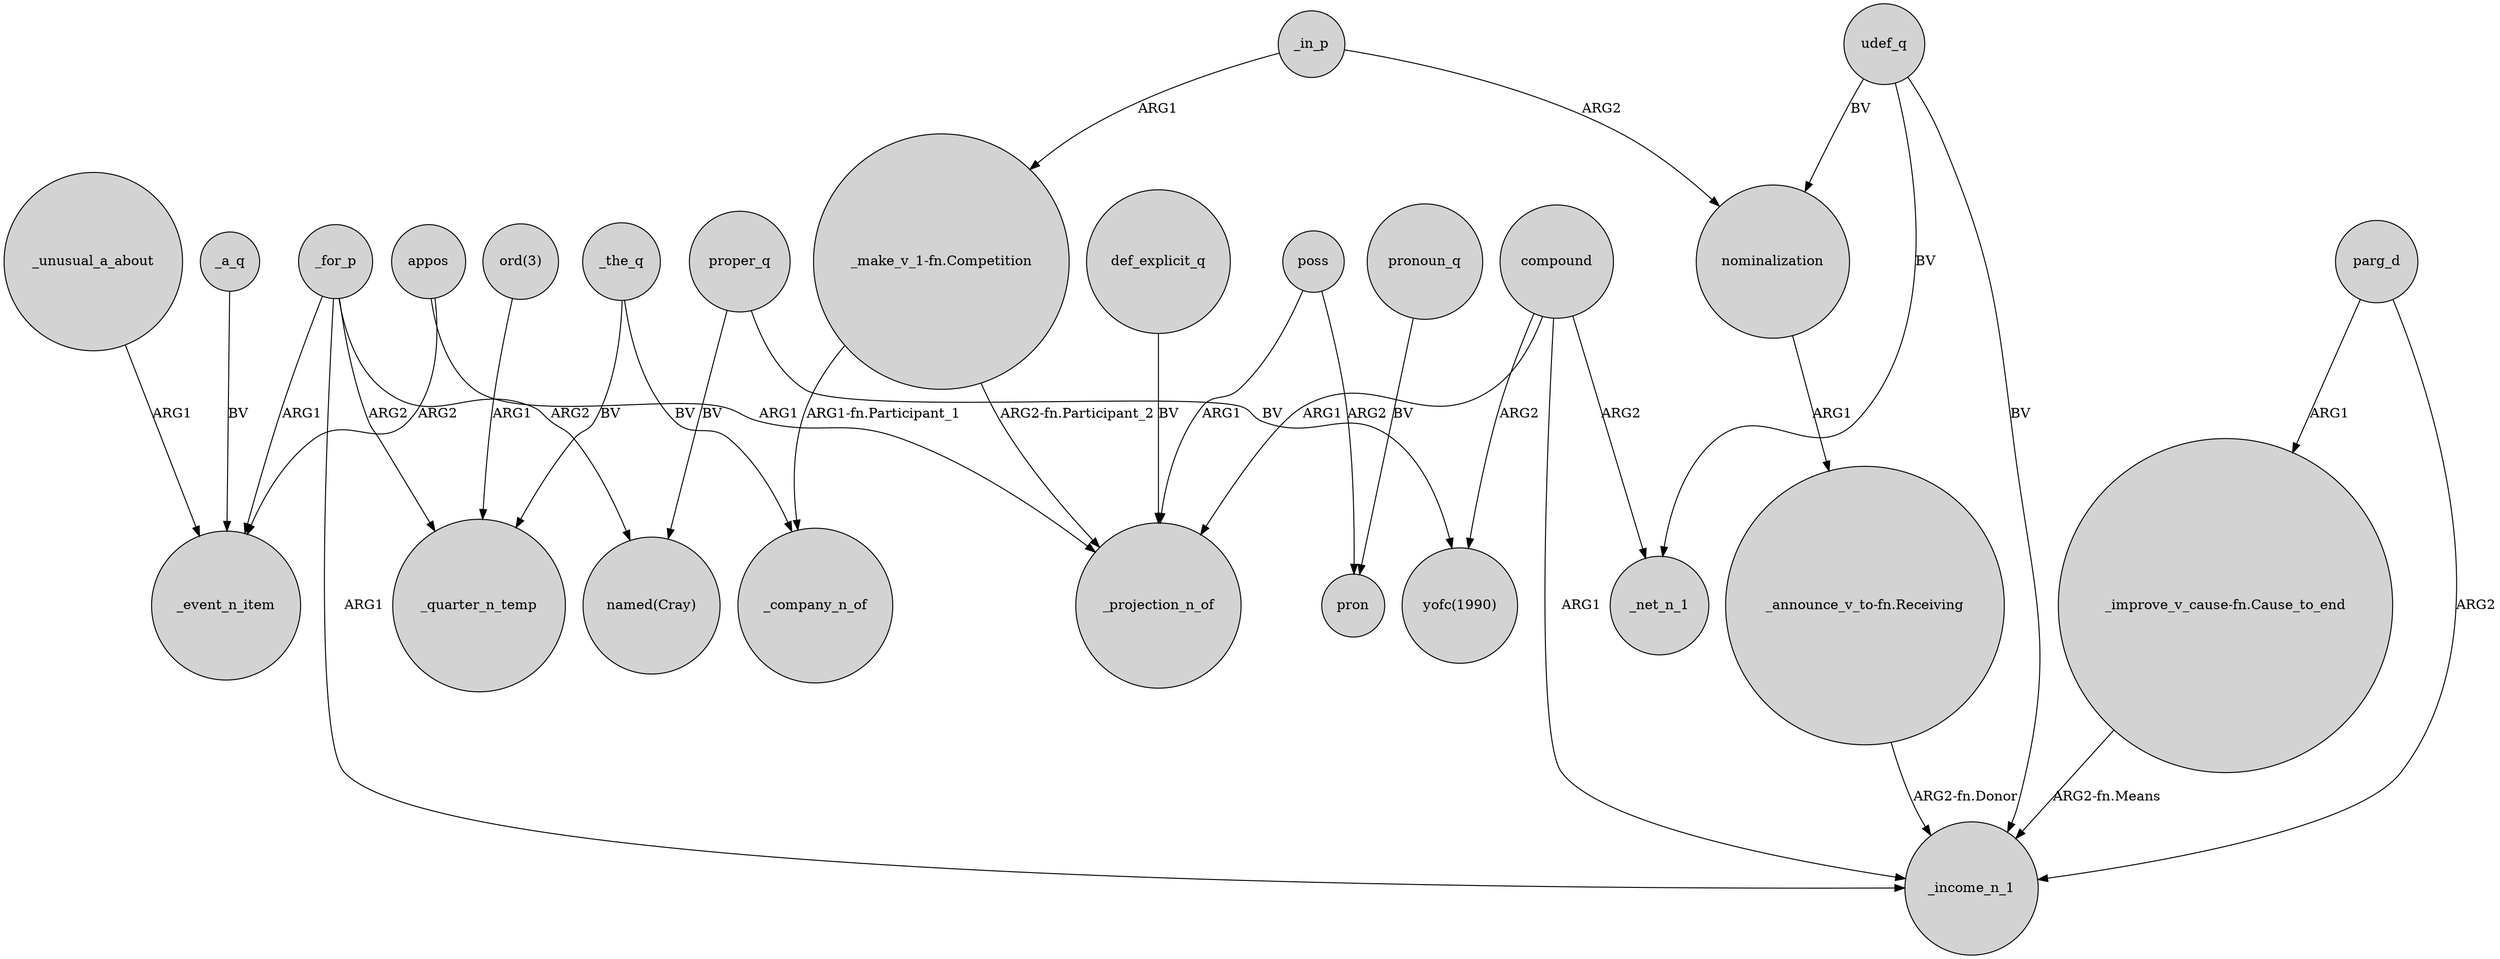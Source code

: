 digraph {
	node [shape=circle style=filled]
	_unusual_a_about -> _event_n_item [label=ARG1]
	nominalization -> "_announce_v_to-fn.Receiving" [label=ARG1]
	compound -> _net_n_1 [label=ARG2]
	"ord(3)" -> _quarter_n_temp [label=ARG1]
	poss -> _projection_n_of [label=ARG1]
	compound -> _projection_n_of [label=ARG1]
	_for_p -> _event_n_item [label=ARG1]
	udef_q -> _income_n_1 [label=BV]
	_for_p -> _income_n_1 [label=ARG1]
	proper_q -> "named(Cray)" [label=BV]
	_the_q -> _quarter_n_temp [label=BV]
	udef_q -> nominalization [label=BV]
	def_explicit_q -> _projection_n_of [label=BV]
	compound -> "yofc(1990)" [label=ARG2]
	appos -> _event_n_item [label=ARG2]
	"_make_v_1-fn.Competition" -> _company_n_of [label="ARG1-fn.Participant_1"]
	_a_q -> _event_n_item [label=BV]
	"_improve_v_cause-fn.Cause_to_end" -> _income_n_1 [label="ARG2-fn.Means"]
	"_make_v_1-fn.Competition" -> _projection_n_of [label="ARG2-fn.Participant_2"]
	pronoun_q -> pron [label=BV]
	parg_d -> "_improve_v_cause-fn.Cause_to_end" [label=ARG1]
	poss -> pron [label=ARG2]
	compound -> _income_n_1 [label=ARG1]
	_for_p -> _quarter_n_temp [label=ARG2]
	appos -> _projection_n_of [label=ARG1]
	udef_q -> _net_n_1 [label=BV]
	parg_d -> _income_n_1 [label=ARG2]
	_for_p -> "named(Cray)" [label=ARG2]
	"_announce_v_to-fn.Receiving" -> _income_n_1 [label="ARG2-fn.Donor"]
	proper_q -> "yofc(1990)" [label=BV]
	_in_p -> nominalization [label=ARG2]
	_the_q -> _company_n_of [label=BV]
	_in_p -> "_make_v_1-fn.Competition" [label=ARG1]
}
